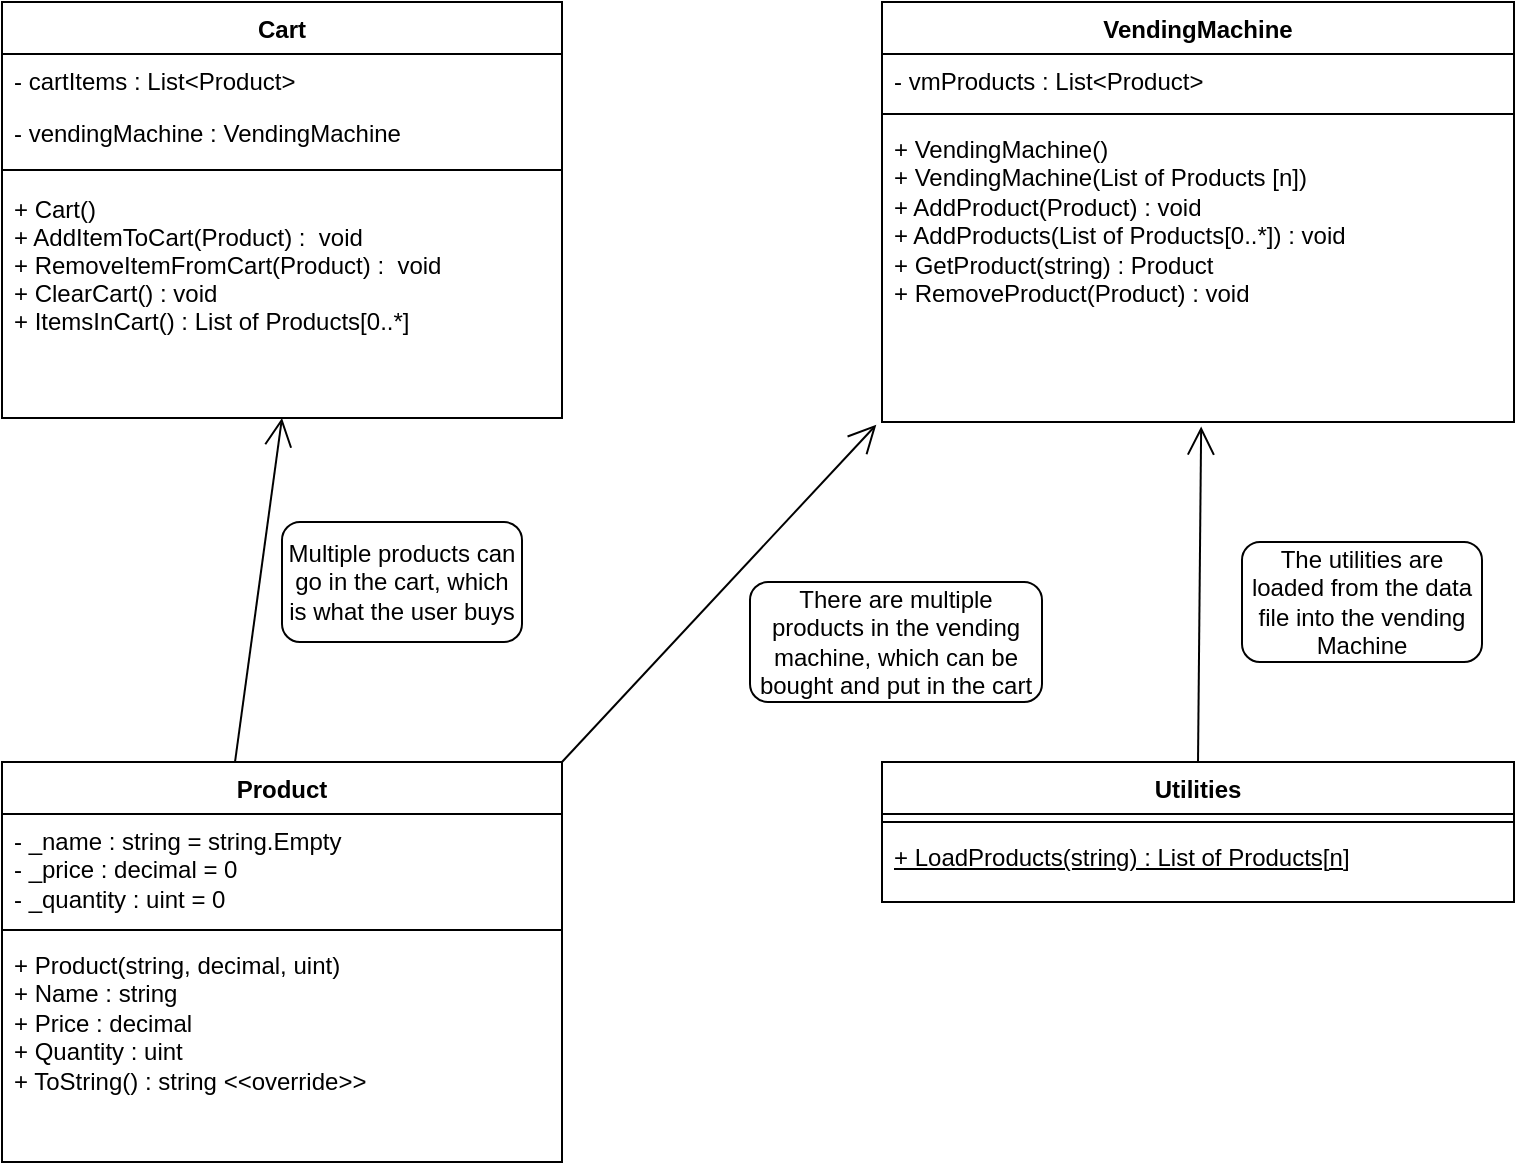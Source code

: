 <mxfile version="22.1.16" type="onedrive">
  <diagram id="C5RBs43oDa-KdzZeNtuy" name="Page-1">
    <mxGraphModel dx="1050" dy="557" grid="1" gridSize="10" guides="1" tooltips="1" connect="1" arrows="1" fold="1" page="1" pageScale="1" pageWidth="827" pageHeight="1169" math="0" shadow="0">
      <root>
        <mxCell id="WIyWlLk6GJQsqaUBKTNV-0" />
        <mxCell id="WIyWlLk6GJQsqaUBKTNV-1" parent="WIyWlLk6GJQsqaUBKTNV-0" />
        <mxCell id="zkfFHV4jXpPFQw0GAbJ--0" value="Cart" style="swimlane;fontStyle=1;align=center;verticalAlign=top;childLayout=stackLayout;horizontal=1;startSize=26;horizontalStack=0;resizeParent=1;resizeLast=0;collapsible=1;marginBottom=0;rounded=0;shadow=0;strokeWidth=1;" parent="WIyWlLk6GJQsqaUBKTNV-1" vertex="1">
          <mxGeometry x="40" y="40" width="280" height="208" as="geometry">
            <mxRectangle x="230" y="140" width="160" height="26" as="alternateBounds" />
          </mxGeometry>
        </mxCell>
        <mxCell id="zkfFHV4jXpPFQw0GAbJ--1" value="- cartItems : List&lt;Product&gt;" style="text;align=left;verticalAlign=top;spacingLeft=4;spacingRight=4;overflow=hidden;rotatable=0;points=[[0,0.5],[1,0.5]];portConstraint=eastwest;" parent="zkfFHV4jXpPFQw0GAbJ--0" vertex="1">
          <mxGeometry y="26" width="280" height="26" as="geometry" />
        </mxCell>
        <mxCell id="zkfFHV4jXpPFQw0GAbJ--2" value="- vendingMachine : VendingMachine" style="text;align=left;verticalAlign=top;spacingLeft=4;spacingRight=4;overflow=hidden;rotatable=0;points=[[0,0.5],[1,0.5]];portConstraint=eastwest;rounded=0;shadow=0;html=0;" parent="zkfFHV4jXpPFQw0GAbJ--0" vertex="1">
          <mxGeometry y="52" width="280" height="26" as="geometry" />
        </mxCell>
        <mxCell id="zkfFHV4jXpPFQw0GAbJ--4" value="" style="line;html=1;strokeWidth=1;align=left;verticalAlign=middle;spacingTop=-1;spacingLeft=3;spacingRight=3;rotatable=0;labelPosition=right;points=[];portConstraint=eastwest;" parent="zkfFHV4jXpPFQw0GAbJ--0" vertex="1">
          <mxGeometry y="78" width="280" height="12" as="geometry" />
        </mxCell>
        <mxCell id="zkfFHV4jXpPFQw0GAbJ--5" value="+ Cart()&#xa;+ AddItemToCart(Product) :  void&#xa;+ RemoveItemFromCart(Product) :  void&#xa;+ ClearCart() : void&#xa;+ ItemsInCart() : List of Products[0..*]" style="text;align=left;verticalAlign=top;spacingLeft=4;spacingRight=4;overflow=hidden;rotatable=0;points=[[0,0.5],[1,0.5]];portConstraint=eastwest;" parent="zkfFHV4jXpPFQw0GAbJ--0" vertex="1">
          <mxGeometry y="90" width="280" height="74" as="geometry" />
        </mxCell>
        <mxCell id="_02wvb6YRf9d8iaJhXBY-5" value="VendingMachine" style="swimlane;fontStyle=1;align=center;verticalAlign=top;childLayout=stackLayout;horizontal=1;startSize=26;horizontalStack=0;resizeParent=1;resizeParentMax=0;resizeLast=0;collapsible=1;marginBottom=0;whiteSpace=wrap;html=1;" parent="WIyWlLk6GJQsqaUBKTNV-1" vertex="1">
          <mxGeometry x="480" y="40" width="316" height="210" as="geometry" />
        </mxCell>
        <mxCell id="_02wvb6YRf9d8iaJhXBY-6" value="- vmProducts : List&amp;lt;Product&amp;gt;" style="text;strokeColor=none;fillColor=none;align=left;verticalAlign=top;spacingLeft=4;spacingRight=4;overflow=hidden;rotatable=0;points=[[0,0.5],[1,0.5]];portConstraint=eastwest;whiteSpace=wrap;html=1;" parent="_02wvb6YRf9d8iaJhXBY-5" vertex="1">
          <mxGeometry y="26" width="316" height="26" as="geometry" />
        </mxCell>
        <mxCell id="_02wvb6YRf9d8iaJhXBY-7" value="" style="line;strokeWidth=1;fillColor=none;align=left;verticalAlign=middle;spacingTop=-1;spacingLeft=3;spacingRight=3;rotatable=0;labelPosition=right;points=[];portConstraint=eastwest;strokeColor=inherit;" parent="_02wvb6YRf9d8iaJhXBY-5" vertex="1">
          <mxGeometry y="52" width="316" height="8" as="geometry" />
        </mxCell>
        <mxCell id="_02wvb6YRf9d8iaJhXBY-8" value="+ VendingMachine()&lt;br&gt;+ VendingMachine(List of Products [n])&lt;br&gt;+ AddProduct(Product) : void&lt;br&gt;+ AddProducts(List of Products[0..*]) : void&lt;br&gt;+ GetProduct(string) : Product&lt;br&gt;+ RemoveProduct(Product) : void" style="text;strokeColor=none;fillColor=none;align=left;verticalAlign=top;spacingLeft=4;spacingRight=4;overflow=hidden;rotatable=0;points=[[0,0.5],[1,0.5]];portConstraint=eastwest;whiteSpace=wrap;html=1;" parent="_02wvb6YRf9d8iaJhXBY-5" vertex="1">
          <mxGeometry y="60" width="316" height="150" as="geometry" />
        </mxCell>
        <mxCell id="_02wvb6YRf9d8iaJhXBY-9" value="Product" style="swimlane;fontStyle=1;align=center;verticalAlign=top;childLayout=stackLayout;horizontal=1;startSize=26;horizontalStack=0;resizeParent=1;resizeParentMax=0;resizeLast=0;collapsible=1;marginBottom=0;whiteSpace=wrap;html=1;" parent="WIyWlLk6GJQsqaUBKTNV-1" vertex="1">
          <mxGeometry x="40" y="420" width="280" height="200" as="geometry" />
        </mxCell>
        <mxCell id="_02wvb6YRf9d8iaJhXBY-10" value="- _name : string = string.Empty&lt;br&gt;- _price : decimal = 0&lt;br&gt;- _quantity : uint = 0" style="text;strokeColor=none;fillColor=none;align=left;verticalAlign=top;spacingLeft=4;spacingRight=4;overflow=hidden;rotatable=0;points=[[0,0.5],[1,0.5]];portConstraint=eastwest;whiteSpace=wrap;html=1;" parent="_02wvb6YRf9d8iaJhXBY-9" vertex="1">
          <mxGeometry y="26" width="280" height="54" as="geometry" />
        </mxCell>
        <mxCell id="_02wvb6YRf9d8iaJhXBY-11" value="" style="line;strokeWidth=1;fillColor=none;align=left;verticalAlign=middle;spacingTop=-1;spacingLeft=3;spacingRight=3;rotatable=0;labelPosition=right;points=[];portConstraint=eastwest;strokeColor=inherit;" parent="_02wvb6YRf9d8iaJhXBY-9" vertex="1">
          <mxGeometry y="80" width="280" height="8" as="geometry" />
        </mxCell>
        <mxCell id="_02wvb6YRf9d8iaJhXBY-12" value="+ Product(string, decimal, uint)&lt;br&gt;+ Name : string&lt;br&gt;+ Price : decimal&lt;br&gt;+ Quantity : uint&lt;br&gt;+ ToString() : string &amp;lt;&amp;lt;override&amp;gt;&amp;gt;" style="text;strokeColor=none;fillColor=none;align=left;verticalAlign=top;spacingLeft=4;spacingRight=4;overflow=hidden;rotatable=0;points=[[0,0.5],[1,0.5]];portConstraint=eastwest;whiteSpace=wrap;html=1;" parent="_02wvb6YRf9d8iaJhXBY-9" vertex="1">
          <mxGeometry y="88" width="280" height="112" as="geometry" />
        </mxCell>
        <mxCell id="_02wvb6YRf9d8iaJhXBY-13" value="Utilities" style="swimlane;fontStyle=1;align=center;verticalAlign=top;childLayout=stackLayout;horizontal=1;startSize=26;horizontalStack=0;resizeParent=1;resizeParentMax=0;resizeLast=0;collapsible=1;marginBottom=0;whiteSpace=wrap;html=1;" parent="WIyWlLk6GJQsqaUBKTNV-1" vertex="1">
          <mxGeometry x="480" y="420" width="316" height="70" as="geometry" />
        </mxCell>
        <mxCell id="_02wvb6YRf9d8iaJhXBY-15" value="" style="line;strokeWidth=1;fillColor=none;align=left;verticalAlign=middle;spacingTop=-1;spacingLeft=3;spacingRight=3;rotatable=0;labelPosition=right;points=[];portConstraint=eastwest;strokeColor=inherit;" parent="_02wvb6YRf9d8iaJhXBY-13" vertex="1">
          <mxGeometry y="26" width="316" height="8" as="geometry" />
        </mxCell>
        <mxCell id="_02wvb6YRf9d8iaJhXBY-16" value="&lt;u&gt;+ LoadProducts(string) : List of Products[n]&lt;br&gt;&lt;/u&gt;" style="text;strokeColor=none;fillColor=none;align=left;verticalAlign=top;spacingLeft=4;spacingRight=4;overflow=hidden;rotatable=0;points=[[0,0.5],[1,0.5]];portConstraint=eastwest;whiteSpace=wrap;html=1;" parent="_02wvb6YRf9d8iaJhXBY-13" vertex="1">
          <mxGeometry y="34" width="316" height="36" as="geometry" />
        </mxCell>
        <mxCell id="J6PUI_APPIWtMLmxCmH1-1" value="" style="endArrow=open;endFill=1;endSize=12;html=1;rounded=0;exitX=0.416;exitY=0.001;exitDx=0;exitDy=0;exitPerimeter=0;entryX=0.5;entryY=1;entryDx=0;entryDy=0;" parent="WIyWlLk6GJQsqaUBKTNV-1" source="_02wvb6YRf9d8iaJhXBY-9" target="zkfFHV4jXpPFQw0GAbJ--0" edge="1">
          <mxGeometry width="160" relative="1" as="geometry">
            <mxPoint x="160" y="390" as="sourcePoint" />
            <mxPoint x="320" y="390" as="targetPoint" />
          </mxGeometry>
        </mxCell>
        <mxCell id="J6PUI_APPIWtMLmxCmH1-2" value="Multiple products can go in the cart, which is what the user buys" style="rounded=1;whiteSpace=wrap;html=1;" parent="WIyWlLk6GJQsqaUBKTNV-1" vertex="1">
          <mxGeometry x="180" y="300" width="120" height="60" as="geometry" />
        </mxCell>
        <mxCell id="J6PUI_APPIWtMLmxCmH1-3" value="" style="endArrow=open;endFill=1;endSize=12;html=1;rounded=0;exitX=0.5;exitY=0;exitDx=0;exitDy=0;entryX=0.505;entryY=1.015;entryDx=0;entryDy=0;entryPerimeter=0;" parent="WIyWlLk6GJQsqaUBKTNV-1" source="_02wvb6YRf9d8iaJhXBY-13" target="_02wvb6YRf9d8iaJhXBY-8" edge="1">
          <mxGeometry width="160" relative="1" as="geometry">
            <mxPoint x="558" y="370" as="sourcePoint" />
            <mxPoint x="718" y="370" as="targetPoint" />
          </mxGeometry>
        </mxCell>
        <mxCell id="J6PUI_APPIWtMLmxCmH1-4" value="The utilities are loaded from the data file into the vending Machine" style="rounded=1;whiteSpace=wrap;html=1;" parent="WIyWlLk6GJQsqaUBKTNV-1" vertex="1">
          <mxGeometry x="660" y="310" width="120" height="60" as="geometry" />
        </mxCell>
        <mxCell id="J6PUI_APPIWtMLmxCmH1-5" value="" style="endArrow=open;endFill=1;endSize=12;html=1;rounded=0;exitX=1;exitY=0;exitDx=0;exitDy=0;entryX=-0.009;entryY=1.009;entryDx=0;entryDy=0;entryPerimeter=0;" parent="WIyWlLk6GJQsqaUBKTNV-1" source="_02wvb6YRf9d8iaJhXBY-9" target="_02wvb6YRf9d8iaJhXBY-8" edge="1">
          <mxGeometry width="160" relative="1" as="geometry">
            <mxPoint x="330" y="290" as="sourcePoint" />
            <mxPoint x="490" y="290" as="targetPoint" />
          </mxGeometry>
        </mxCell>
        <mxCell id="J6PUI_APPIWtMLmxCmH1-6" value="There are multiple products in the vending machine, which can be bought and put in the cart" style="rounded=1;whiteSpace=wrap;html=1;" parent="WIyWlLk6GJQsqaUBKTNV-1" vertex="1">
          <mxGeometry x="414" y="330" width="146" height="60" as="geometry" />
        </mxCell>
      </root>
    </mxGraphModel>
  </diagram>
</mxfile>
